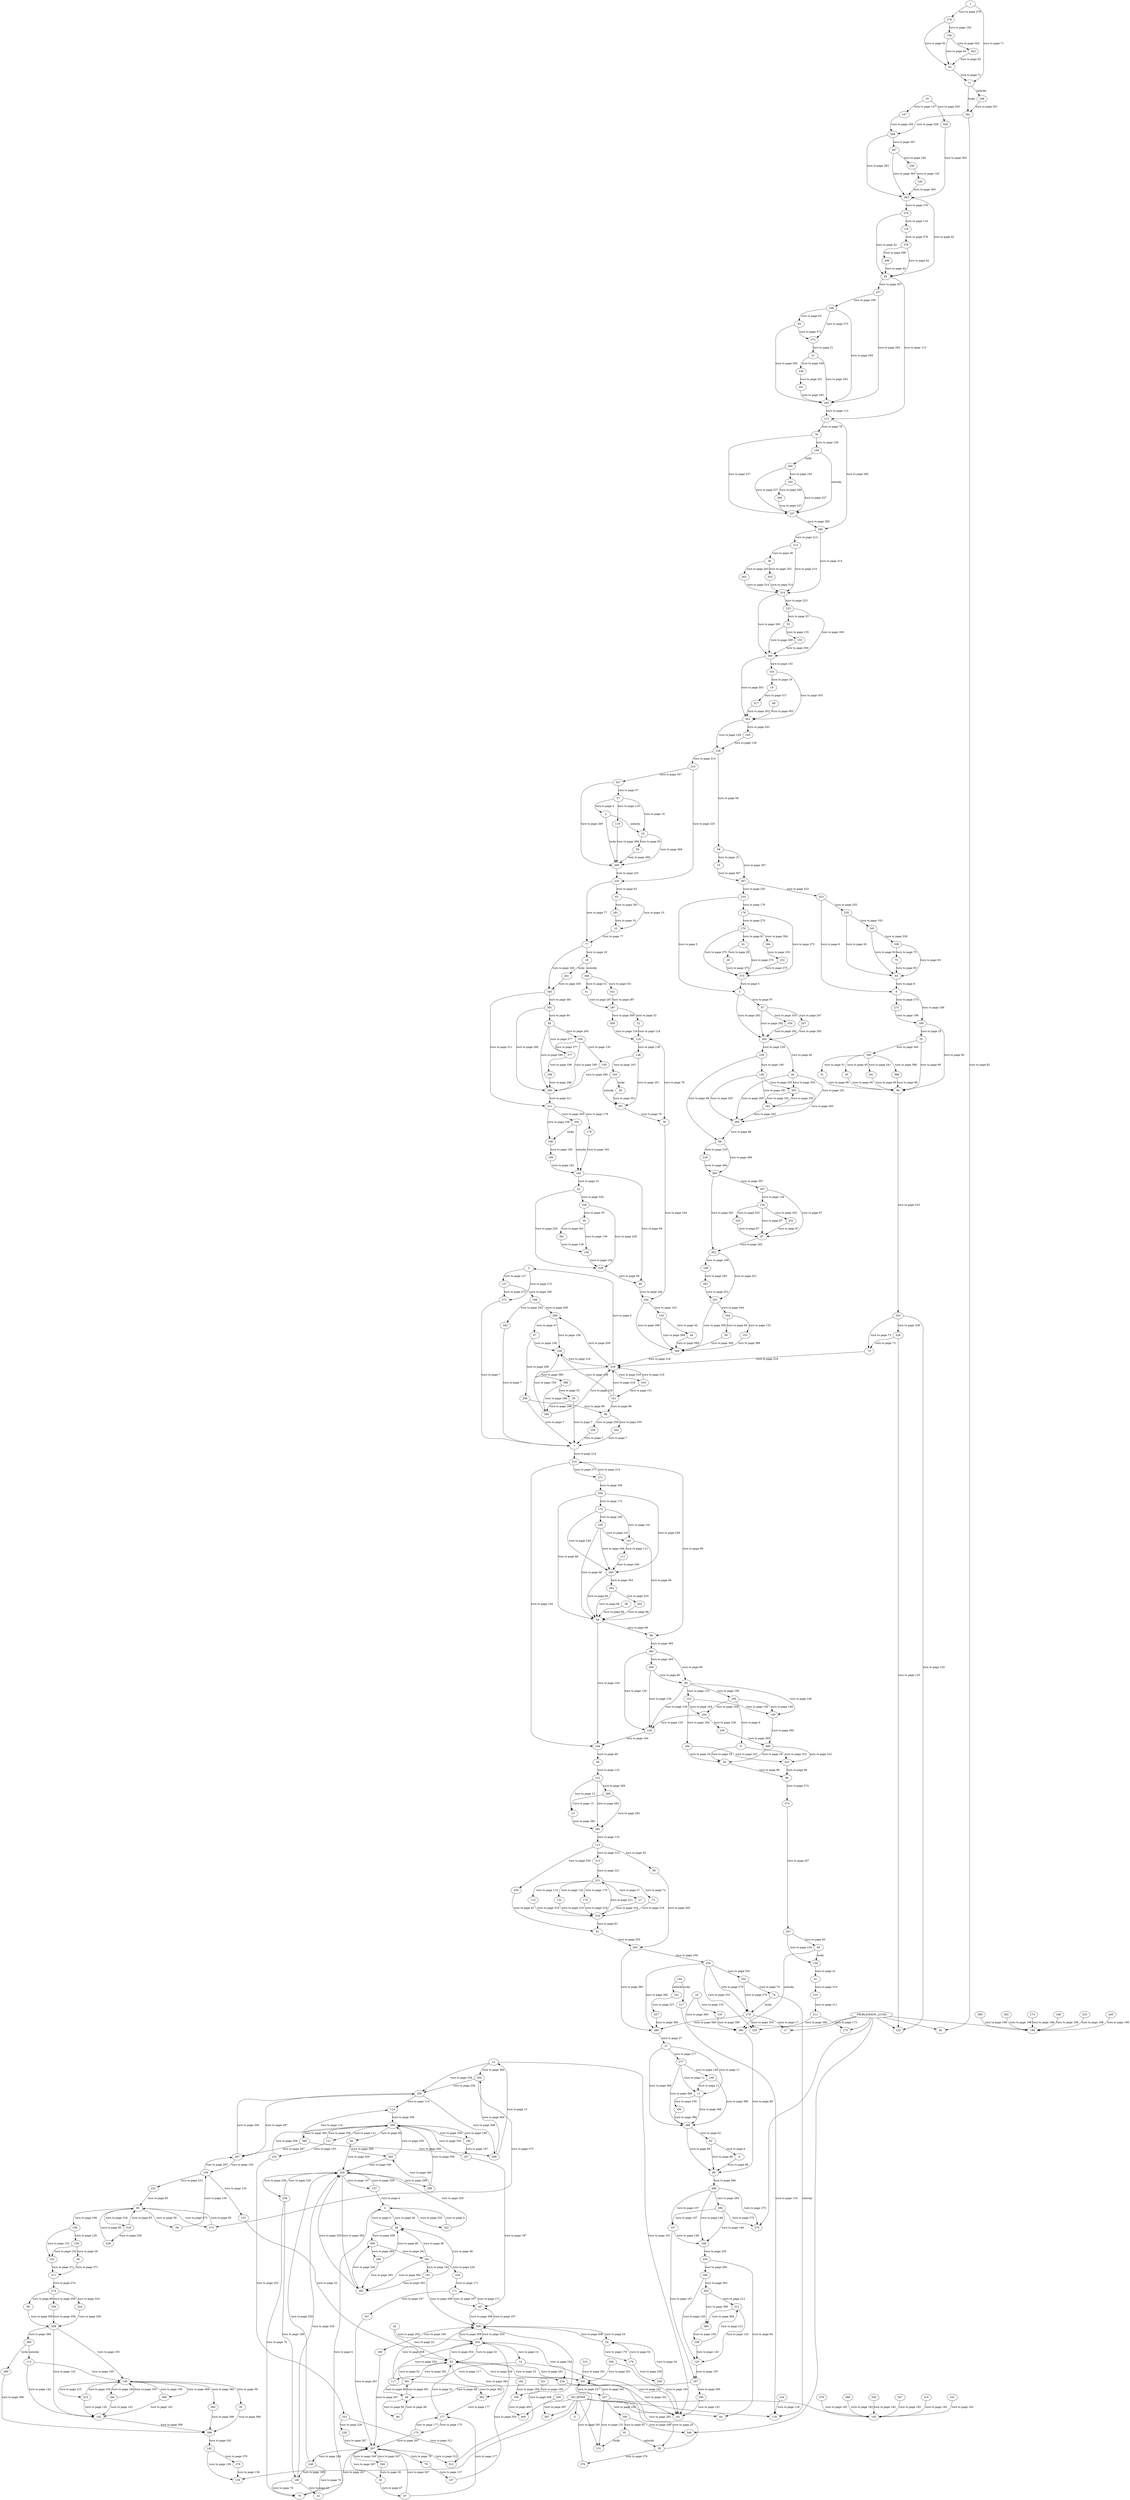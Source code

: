 digraph {
  NO_INTER -> 0
  "1" -> "278" [label="turn to page 278"]
  "1" -> "71" [label="turn to page 71"]
  "2" -> "269" [label="lucky"]
  "2" -> "16" [label="unlucky"]
  "3" -> "272" [label="turn to page 272"]
  "3" -> "127" [label="turn to page 127"]
  "4" -> "46" [label="turn to page 46"]
  "4" -> "332" [label="turn to page 332"]
  "5" -> "292" [label="turn to page 292"]
  "5" -> "97" [label="turn to page 97"]
  "6" -> "89" [label="turn to page 89"]
  "7" -> "214" [label="turn to page 214"]
  "8" -> "189" [label="turn to page 189"]
  "8" -> "273" [label="turn to page 273"]
  "9" -> "322" [label="turn to page 322"]
  "9" -> "34" [label="turn to page 34"]
  "10" -> "77" [label="turn to page 77"]
  "11" -> "366" [label="turn to page 366"]
  "11" -> "250" [label="turn to page 250"]
  "12" -> "364" [label="turn to page 364"]
  "12" -> "256" [label="turn to page 256"]
  "12" -> "161" [label="turn to page 161"]
  "13" -> "282" [label="turn to page 282"]
  "14" -> "117" [label="turn to page 117"]
  "14" -> "161" [label="turn to page 161"]
  "15" -> "367" [label="turn to page 367"]
  "16" -> "269" [label="turn to page 269"]
  "16" -> "50" [label="turn to page 50"]
  PROBLEMATIC_LUCKY -> 17
  "18" -> "261" [label="lucky"]
  "18" -> "348" [label="unlucky"]
  "19" -> "317" [label="turn to page 317"]
  "20" -> "291" [label="turn to page 291"]
  "20" -> "376" [label="turn to page 376"]
  "21" -> "339" [label="turn to page 339"]
  "21" -> "293" [label="turn to page 293"]
  "22" -> "4" [label="turn to page 4"]
  "23" -> "326" [label="turn to page 326"]
  "23" -> "229" [label="turn to page 229"]
  "24" -> "135" [label="turn to page 135"]
  "24" -> "360" [label="turn to page 360"]
  "25" -> "90" [label="turn to page 90"]
  "25" -> "340" [label="turn to page 340"]
  "26" -> "371" [label="turn to page 371"]
  "27" -> "319" [label="turn to page 319"]
  "28" -> "351" [label="turn to page 351"]
  "29" -> "375" [label="turn to page 375"]
  "30" -> "267" [label="turn to page 267"]
  "30" -> "67" [label="turn to page 67"]
  "31" -> "90" [label="turn to page 90"]
  "32" -> "124" [label="turn to page 124"]
  "33" -> "147" [label="turn to page 147"]
  "33" -> "320" [label="turn to page 320"]
  "34" -> "96" [label="turn to page 96"]
  "35" -> "136" [label="turn to page 136"]
  "35" -> "361" [label="turn to page 361"]
  "36" -> "263" [label="turn to page 263"]
  "36" -> "353" [label="turn to page 353"]
  "37" -> "366" [label="turn to page 366"]
  "37" -> "11" [label="turn to page 11"]
  "37" -> "277" [label="turn to page 277"]
  "38" -> "66" [label="turn to page 66"]
  "39" -> "396" [label="turn to page 396"]
  "40" -> "355" [label="turn to page 355"]
  "40" -> "181" [label="turn to page 181"]
  "40" -> "265" [label="turn to page 265"]
  "41" -> "310" [label="turn to page 310"]
  "42" -> "257" [label="turn to page 257"]
  "42" -> "113" [label="turn to page 113"]
  "43" -> "354" [label="turn to page 354"]
  "43" -> "52" [label="turn to page 52"]
  "44" -> "399" [label="turn to page 399"]
  "45" -> "90" [label="turn to page 90"]
  "46" -> "4" [label="turn to page 4"]
  "46" -> "206" [label="turn to page 206"]
  "47" -> "158" [label="turn to page 158"]
  "47" -> "298" [label="turn to page 298"]
  "48" -> "60" [label="turn to page 60"]
  "48" -> "391" [label="turn to page 391"]
  "49" -> "122" [label="turn to page 122"]
  "50" -> "269" [label="turn to page 269"]
  "51" -> "287" [label="turn to page 287"]
  "52" -> "234" [label="turn to page 234"]
  "52" -> "391" [label="turn to page 391"]
  "52" -> "354" [label="turn to page 354"]
  "52" -> "362" [label="turn to page 362"]
  "52" -> "291" [label="turn to page 291"]
  "53" -> "300" [label="turn to page 300"]
  "53" -> "155" [label="turn to page 155"]
  "54" -> "308" [label="turn to page 308"]
  "54" -> "179" [label="turn to page 179"]
  "55" -> "166" [label="turn to page 166"]
  "55" -> "7" [label="turn to page 7"]
  "56" -> "399" [label="turn to page 399"]
  "57" -> "2" [label="turn to page 2"]
  "57" -> "119" [label="turn to page 119"]
  "57" -> "16" [label="turn to page 16"]
  "58" -> "367" [label="turn to page 367"]
  "58" -> "15" [label="turn to page 15"]
  "59" -> "150" [label="turn to page 150"]
  "60" -> "48" [label="turn to page 48"]
  "61" -> "375" [label="turn to page 375"]
  "61" -> "29" [label="turn to page 29"]
  "62" -> "89" [label="turn to page 89"]
  "62" -> "6" [label="turn to page 6"]
  "63" -> "281" [label="turn to page 281"]
  "63" -> "10" [label="turn to page 10"]
  NO_INTER -> 64
  "65" -> "372" [label="turn to page 372"]
  "65" -> "293" [label="turn to page 293"]
  "66" -> "99" [label="turn to page 99"]
  "66" -> "104" [label="turn to page 104"]
  "67" -> "177" [label="turn to page 177"]
  "67" -> "267" [label="turn to page 267"]
  "68" -> "303" [label="turn to page 303"]
  "69" -> "244" [label="turn to page 244"]
  "70" -> "267" [label="turn to page 267"]
  "71" -> "301" [label="lucky"]
  "71" -> "248" [label="unlucky"]
  "72" -> "319" [label="turn to page 319"]
  "73" -> "218" [label="turn to page 218"]
  "74" -> "279" [label="lucky"]
  "74" -> "118" [label="unlucky"]
  "75" -> "93" [label="turn to page 93"]
  "76" -> "244" [label="turn to page 244"]
  "77" -> "345" [label="turn to page 345"]
  "77" -> "18" [label="turn to page 18"]
  "78" -> "159" [label="turn to page 159"]
  "78" -> "237" [label="turn to page 237"]
  "79" -> "137" [label="turn to page 137"]
  "80" -> "195" [label="turn to page 195"]
  "80" -> "129" [label="turn to page 129"]
  "80" -> "123" [label="turn to page 123"]
  "80" -> "140" [label="turn to page 140"]
  "81" -> "205" [label="turn to page 205"]
  PROBLEMATIC_LUCKY -> 82
  "83" -> "154" [label="lucky"]
  "83" -> "360" [label="unlucky"]
  "84" -> "280" [label="turn to page 280"]
  "84" -> "204" [label="turn to page 204"]
  "84" -> "377" [label="turn to page 377"]
  "85" -> "59" [label="turn to page 59"]
  "85" -> "373" [label="turn to page 373"]
  "85" -> "318" [label="turn to page 318"]
  "85" -> "106" [label="turn to page 106"]
  "86" -> "259" [label="turn to page 259"]
  "86" -> "350" [label="turn to page 350"]
  "87" -> "262" [label="turn to page 262"]
  "88" -> "216" [label="turn to page 216"]
  "88" -> "384" [label="turn to page 384"]
  "89" -> "286" [label="turn to page 286"]
  "90" -> "253" [label="turn to page 253"]
  "91" -> "131" [label="lucky"]
  "91" -> "20" [label="unlucky"]
  "92" -> "71" [label="turn to page 71"]
  "93" -> "8" [label="turn to page 8"]
  "94" -> "260" [label="turn to page 260"]
  "94" -> "329" [label="turn to page 329"]
  "95" -> "205" [label="turn to page 205"]
  "96" -> "374" [label="turn to page 374"]
  "97" -> "334" [label="turn to page 334"]
  "97" -> "247" [label="turn to page 247"]
  "97" -> "292" [label="turn to page 292"]
  "98" -> "358" [label="turn to page 358"]
  "99" -> "383" [label="turn to page 383"]
  "100" -> "91" [label="turn to page 91"]
  "100" -> "346" [label="turn to page 346"]
  "101" -> "327" [label="turn to page 327"]
  "102" -> "19" [label="turn to page 19"]
  "102" -> "303" [label="turn to page 303"]
  "103" -> "252" [label="turn to page 252"]
  "103" -> "359" [label="turn to page 359"]
  "104" -> "49" [label="turn to page 49"]
  "105" -> "194" [label="turn to page 194"]
  "105" -> "39" [label="turn to page 39"]
  "105" -> "215" [label="turn to page 215"]
  "105" -> "382" [label="turn to page 382"]
  "105" -> "368" [label="turn to page 368"]
  "106" -> "152" [label="turn to page 152"]
  "106" -> "126" [label="turn to page 126"]
  "107" -> "197" [label="turn to page 197"]
  "107" -> "148" [label="turn to page 148"]
  "108" -> "185" [label="turn to page 185"]
  "109" -> "120" [label="turn to page 120"]
  "109" -> "212" [label="turn to page 212"]
  "110" -> "319" [label="turn to page 319"]
  "111" -> "249" [label="turn to page 249"]
  "112" -> "142" [label="turn to page 142"]
  "112" -> "105" [label="turn to page 105"]
  "113" -> "285" [label="turn to page 285"]
  "113" -> "78" [label="turn to page 78"]
  "114" -> "359" [label="turn to page 359"]
  "115" -> "313" [label="turn to page 313"]
  "115" -> "95" [label="turn to page 95"]
  "115" -> "330" [label="turn to page 330"]
  "116" -> "378" [label="turn to page 378"]
  "117" -> "308" [label="turn to page 308"]
  "117" -> "354" [label="turn to page 354"]
  NO_INTER -> 118
  "119" -> "269" [label="turn to page 269"]
  "120" -> "197" [label="turn to page 197"]
  "121" -> "103" [label="turn to page 103"]
  "121" -> "359" [label="turn to page 359"]
  "122" -> "282" [label="turn to page 282"]
  "122" -> "13" [label="turn to page 13"]
  "122" -> "268" [label="turn to page 268"]
  "123" -> "164" [label="turn to page 164"]
  "123" -> "140" [label="turn to page 140"]
  "123" -> "184" [label="turn to page 184"]
  "124" -> "76" [label="turn to page 76"]
  "124" -> "138" [label="turn to page 138"]
  PROBLEMATIC_LUCKY -> 125
  "126" -> "26" [label="turn to page 26"]
  "126" -> "152" [label="turn to page 152"]
  "127" -> "272" [label="turn to page 272"]
  "127" -> "188" [label="turn to page 188"]
  "128" -> "58" [label="turn to page 58"]
  "128" -> "210" [label="turn to page 210"]
  "129" -> "104" [label="turn to page 104"]
  "130" -> "280" [label="turn to page 280"]
  NO_INTER -> 131
  "132" -> "319" [label="turn to page 319"]
  "133" -> "52" [label="turn to page 52"]
  "134" -> "202" [label="turn to page 202"]
  "134" -> "87" [label="turn to page 87"]
  "134" -> "325" [label="turn to page 325"]
  "135" -> "360" [label="turn to page 360"]
  "136" -> "229" [label="turn to page 229"]
  "137" -> "354" [label="turn to page 354"]
  "138" -> "351" [label="turn to page 351"]
  "138" -> "163" [label="turn to page 163"]
  NO_INTER -> 139
  "140" -> "395" [label="turn to page 395"]
  "141" -> "111" [label="turn to page 111"]
  "141" -> "66" [label="turn to page 66"]
  "142" -> "396" [label="turn to page 396"]
  "143" -> "44" [label="turn to page 44"]
  "143" -> "399" [label="turn to page 399"]
  "144" -> "217" [label="lucky"]
  "144" -> "101" [label="unlucky"]
  "145" -> "363" [label="turn to page 363"]
  "146" -> "366" [label="turn to page 366"]
  "146" -> "11" [label="turn to page 11"]
  "147" -> "208" [label="turn to page 208"]
  "148" -> "230" [label="turn to page 230"]
  "149" -> "355" [label="turn to page 355"]
  "149" -> "181" [label="turn to page 181"]
  "149" -> "265" [label="turn to page 265"]
  "150" -> "133" [label="turn to page 133"]
  "150" -> "297" [label="turn to page 297"]
  "150" -> "222" [label="turn to page 222"]
  "151" -> "158" [label="turn to page 158"]
  "151" -> "86" [label="turn to page 86"]
  "151" -> "218" [label="turn to page 218"]
  "152" -> "371" [label="turn to page 371"]
  "153" -> "399" [label="turn to page 399"]
  "154" -> "41" [label="turn to page 41"]
  "155" -> "300" [label="turn to page 300"]
  "156" -> "92" [label="turn to page 92"]
  "156" -> "343" [label="turn to page 343"]
  "157" -> "329" [label="turn to page 329"]
  "157" -> "4" [label="turn to page 4"]
  "158" -> "218" [label="turn to page 218"]
  "159" -> "365" [label="lucky"]
  "159" -> "237" [label="unlucky"]
  "160" -> "267" [label="turn to page 267"]
  NO_INTER -> 161
  "162" -> "69" [label="turn to page 69"]
  "162" -> "23" [label="turn to page 23"]
  "163" -> "28" [label="lucky"]
  "163" -> "351" [label="unlucky"]
  "164" -> "129" [label="turn to page 129"]
  "164" -> "236" [label="turn to page 236"]
  "165" -> "249" [label="turn to page 249"]
  "165" -> "66" [label="turn to page 66"]
  "165" -> "141" [label="turn to page 141"]
  "166" -> "158" [label="turn to page 158"]
  "166" -> "218" [label="turn to page 218"]
  "167" -> "187" [label="turn to page 187"]
  "167" -> "359" [label="turn to page 359"]
  "168" -> "372" [label="turn to page 372"]
  "168" -> "65" [label="turn to page 65"]
  "168" -> "293" [label="turn to page 293"]
  "169" -> "400" [label="turn to page 400"]
  "170" -> "319" [label="turn to page 319"]
  "171" -> "337" [label="turn to page 337"]
  "171" -> "187" [label="turn to page 187"]
  "172" -> "165" [label="turn to page 165"]
  "172" -> "249" [label="turn to page 249"]
  "172" -> "141" [label="turn to page 141"]
  PROBLEMATIC_LUCKY -> 173
  "174" -> "198" [label="turn to page 198"]
  "175" -> "177" [label="turn to page 177"]
  "175" -> "267" [label="turn to page 267"]
  "176" -> "270" [label="turn to page 270"]
  "176" -> "375" [label="turn to page 375"]
  "177" -> "175" [label="turn to page 175"]
  "177" -> "52" [label="turn to page 52"]
  "178" -> "162" [label="turn to page 162"]
  "179" -> "54" [label="turn to page 54"]
  "179" -> "258" [label="turn to page 258"]
  "180" -> "329" [label="turn to page 329"]
  "180" -> "22" [label="turn to page 22"]
  "180" -> "70" [label="turn to page 70"]
  "181" -> "355" [label="turn to page 355"]
  "181" -> "265" [label="turn to page 265"]
  NO_INTER -> 182
  "183" -> "237" [label="turn to page 237"]
  "183" -> "266" [label="turn to page 266"]
  "184" -> "322" [label="turn to page 322"]
  "184" -> "34" [label="turn to page 34"]
  "185" -> "162" [label="turn to page 162"]
  "186" -> "198" [label="turn to page 198"]
  "187" -> "308" [label="turn to page 308"]
  "187" -> "171" [label="turn to page 171"]
  "188" -> "209" [label="turn to page 209"]
  "188" -> "342" [label="turn to page 342"]
  "189" -> "90" [label="turn to page 90"]
  "189" -> "25" [label="turn to page 25"]
  "190" -> "167" [label="turn to page 167"]
  "190" -> "359" [label="turn to page 359"]
  "191" -> "308" [label="turn to page 308"]
  "191" -> "392" [label="turn to page 392"]
  "191" -> "46" [label="turn to page 46"]
  "192" -> "169" [label="turn to page 169"]
  "193" -> "93" [label="turn to page 93"]
  "193" -> "338" [label="turn to page 338"]
  "194" -> "142" [label="turn to page 142"]
  "194" -> "105" [label="turn to page 105"]
  "195" -> "164" [label="turn to page 164"]
  "195" -> "9" [label="turn to page 9"]
  "195" -> "140" [label="turn to page 140"]
  "196" -> "280" [label="turn to page 280"]
  "197" -> "295" [label="turn to page 295"]
  "197" -> "48" [label="turn to page 48"]
  PROBLEMATIC_LUCKY -> 198
  "199" -> "283" [label="turn to page 283"]
  "200" -> "387" [label="turn to page 387"]
  "201" -> "293" [label="turn to page 293"]
  "202" -> "87" [label="turn to page 87"]
  "203" -> "66" [label="turn to page 66"]
  "204" -> "280" [label="turn to page 280"]
  "204" -> "130" [label="turn to page 130"]
  "204" -> "377" [label="turn to page 377"]
  "205" -> "380" [label="turn to page 380"]
  "205" -> "254" [label="turn to page 254"]
  "206" -> "284" [label="turn to page 284"]
  "206" -> "341" [label="turn to page 341"]
  "207" -> "83" [label="turn to page 83"]
  "207" -> "154" [label="turn to page 154"]
  "208" -> "397" [label="turn to page 397"]
  "208" -> "363" [label="turn to page 363"]
  "209" -> "158" [label="turn to page 158"]
  "209" -> "47" [label="turn to page 47"]
  "210" -> "357" [label="turn to page 357"]
  "210" -> "225" [label="turn to page 225"]
  "211" -> "173" [label="turn to page 173"]
  "211" -> "360" [label="turn to page 360"]
  "212" -> "120" [label="turn to page 120"]
  "212" -> "369" [label="turn to page 369"]
  "213" -> "36" [label="turn to page 36"]
  "213" -> "314" [label="turn to page 314"]
  "214" -> "99" [label="turn to page 99"]
  "214" -> "271" [label="turn to page 271"]
  "214" -> "104" [label="turn to page 104"]
  "215" -> "142" [label="turn to page 142"]
  "215" -> "105" [label="turn to page 105"]
  "216" -> "384" [label="turn to page 384"]
  "217" -> "118" [label="turn to page 118"]
  "218" -> "209" [label="turn to page 209"]
  "218" -> "3" [label="turn to page 3"]
  "218" -> "316" [label="turn to page 316"]
  "218" -> "386" [label="turn to page 386"]
  "219" -> "182" [label="turn to page 182"]
  "220" -> "171" [label="turn to page 171"]
  "221" -> "170" [label="turn to page 170"]
  "221" -> "132" [label="turn to page 132"]
  "221" -> "27" [label="turn to page 27"]
  "221" -> "72" [label="turn to page 72"]
  "221" -> "110" [label="turn to page 110"]
  "222" -> "85" [label="turn to page 85"]
  "223" -> "300" [label="turn to page 300"]
  "223" -> "53" [label="turn to page 53"]
  "224" -> "118" [label="turn to page 118"]
  "225" -> "77" [label="turn to page 77"]
  "225" -> "63" [label="turn to page 63"]
  "226" -> "267" [label="turn to page 267"]
  "227" -> "131" [label="turn to page 131"]
  "227" -> "20" [label="turn to page 20"]
  "227" -> "100" [label="turn to page 100"]
  "227" -> "291" [label="turn to page 291"]
  "228" -> "85" [label="turn to page 85"]
  "229" -> "69" [label="turn to page 69"]
  "230" -> "390" [label="turn to page 390"]
  "230" -> "64" [label="turn to page 64"]
  "231" -> "182" [label="turn to page 182"]
  "232" -> "375" [label="turn to page 375"]
  "233" -> "198" [label="turn to page 198"]
  "234" -> "161" [label="turn to page 161"]
  "235" -> "176" [label="turn to page 176"]
  "235" -> "5" [label="turn to page 5"]
  "236" -> "395" [label="turn to page 395"]
  "237" -> "285" [label="turn to page 285"]
  "238" -> "180" [label="turn to page 180"]
  "238" -> "329" [label="turn to page 329"]
  "238" -> "70" [label="turn to page 70"]
  "239" -> "88" [label="turn to page 88"]
  "239" -> "149" [label="turn to page 149"]
  "240" -> "145" [label="turn to page 145"]
  "241" -> "90" [label="turn to page 90"]
  "242" -> "379" [label="turn to page 379"]
  "242" -> "139" [label="turn to page 139"]
  "243" -> "128" [label="turn to page 128"]
  "244" -> "399" [label="turn to page 399"]
  "244" -> "143" [label="turn to page 143"]
  "245" -> "198" [label="turn to page 198"]
  "246" -> "180" [label="turn to page 180"]
  "246" -> "329" [label="turn to page 329"]
  "246" -> "70" [label="turn to page 70"]
  "247" -> "292" [label="turn to page 292"]
  "248" -> "301" [label="turn to page 301"]
  "249" -> "304" [label="turn to page 304"]
  "249" -> "66" [label="turn to page 66"]
  "250" -> "366" [label="turn to page 366"]
  "251" -> "344" [label="turn to page 344"]
  "251" -> "399" [label="turn to page 399"]
  "252" -> "312" [label="turn to page 312"]
  "252" -> "226" [label="turn to page 226"]
  "253" -> "328" [label="turn to page 328"]
  "253" -> "73" [label="turn to page 73"]
  "253" -> "125" [label="turn to page 125"]
  "254" -> "380" [label="turn to page 380"]
  "254" -> "279" [label="turn to page 279"]
  "254" -> "352" [label="turn to page 352"]
  "254" -> "333" [label="turn to page 333"]
  "255" -> "93" [label="turn to page 93"]
  "255" -> "193" [label="turn to page 193"]
  "256" -> "297" [label="turn to page 297"]
  "256" -> "398" [label="turn to page 398"]
  "256" -> "114" [label="turn to page 114"]
  "257" -> "168" [label="turn to page 168"]
  "257" -> "293" [label="turn to page 293"]
  "258" -> "54" [label="turn to page 54"]
  "259" -> "7" [label="turn to page 7"]
  "260" -> "329" [label="turn to page 329"]
  "260" -> "359" [label="turn to page 359"]
  "261" -> "345" [label="turn to page 345"]
  "262" -> "251" [label="turn to page 251"]
  "262" -> "199" [label="turn to page 199"]
  "263" -> "314" [label="turn to page 314"]
  "264" -> "129" [label="turn to page 129"]
  "264" -> "80" [label="turn to page 80"]
  "265" -> "88" [label="turn to page 88"]
  "266" -> "237" [label="turn to page 237"]
  "267" -> "312" [label="turn to page 312"]
  "267" -> "246" [label="turn to page 246"]
  "267" -> "349" [label="turn to page 349"]
  "267" -> "79" [label="turn to page 79"]
  "268" -> "13" [label="turn to page 13"]
  "268" -> "282" [label="turn to page 282"]
  "269" -> "225" [label="turn to page 225"]
  "270" -> "61" [label="turn to page 61"]
  "270" -> "375" [label="turn to page 375"]
  "270" -> "394" [label="turn to page 394"]
  "271" -> "214" [label="turn to page 214"]
  "271" -> "336" [label="turn to page 336"]
  "272" -> "7" [label="turn to page 7"]
  "273" -> "189" [label="turn to page 189"]
  "274" -> "356" [label="turn to page 356"]
  "274" -> "324" [label="turn to page 324"]
  "274" -> "98" [label="turn to page 98"]
  PROBLEMATIC_LUCKY -> 275
  "276" -> "182" [label="turn to page 182"]
  "277" -> "146" [label="turn to page 146"]
  "277" -> "366" [label="turn to page 366"]
  "277" -> "11" [label="turn to page 11"]
  "278" -> "92" [label="turn to page 92"]
  "278" -> "156" [label="turn to page 156"]
  "279" -> "380" [label="turn to page 380"]
  "279" -> "333" [label="turn to page 333"]
  "279" -> "17" [label="turn to page 17"]
  "280" -> "311" [label="turn to page 311"]
  "281" -> "10" [label="turn to page 10"]
  "282" -> "115" [label="turn to page 115"]
  "283" -> "251" [label="turn to page 251"]
  "284" -> "46" [label="turn to page 46"]
  "284" -> "392" [label="turn to page 392"]
  "285" -> "213" [label="turn to page 213"]
  "285" -> "314" [label="turn to page 314"]
  "286" -> "294" [label="turn to page 294"]
  "286" -> "275" [label="turn to page 275"]
  "286" -> "148" [label="turn to page 148"]
  "286" -> "107" [label="turn to page 107"]
  "287" -> "32" [label="turn to page 32"]
  "287" -> "309" [label="turn to page 309"]
  "288" -> "182" [label="turn to page 182"]
  "289" -> "396" [label="turn to page 396"]
  "290" -> "198" [label="turn to page 198"]
  "291" -> "227" [label="turn to page 227"]
  "291" -> "52" [label="turn to page 52"]
  "292" -> "239" [label="turn to page 239"]
  "292" -> "40" [label="turn to page 40"]
  "293" -> "113" [label="turn to page 113"]
  "294" -> "275" [label="turn to page 275"]
  "294" -> "148" [label="turn to page 148"]
  "294" -> "107" [label="turn to page 107"]
  "295" -> "161" [label="turn to page 161"]
  "296" -> "42" [label="turn to page 42"]
  "297" -> "150" [label="turn to page 150"]
  "297" -> "256" [label="turn to page 256"]
  "298" -> "86" [label="turn to page 86"]
  "298" -> "7" [label="turn to page 7"]
  "299" -> "260" [label="turn to page 260"]
  "299" -> "359" [label="turn to page 359"]
  "300" -> "102" [label="turn to page 102"]
  "300" -> "303" [label="turn to page 303"]
  "301" -> "82" [label="turn to page 82"]
  "301" -> "208" [label="turn to page 208"]
  "302" -> "198" [label="turn to page 198"]
  "303" -> "128" [label="turn to page 128"]
  "303" -> "243" [label="turn to page 243"]
  "304" -> "203" [label="turn to page 203"]
  "304" -> "66" [label="turn to page 66"]
  "305" -> "108" [label="lucky"]
  "305" -> "162" [label="unlucky"]
  "306" -> "161" [label="turn to page 161"]
  "306" -> "291" [label="turn to page 291"]
  "307" -> "87" [label="turn to page 87"]
  "307" -> "134" [label="turn to page 134"]
  "308" -> "54" [label="turn to page 54"]
  "308" -> "354" [label="turn to page 354"]
  "308" -> "160" [label="turn to page 160"]
  "308" -> "187" [label="turn to page 187"]
  "309" -> "124" [label="turn to page 124"]
  "310" -> "211" [label="turn to page 211"]
  "311" -> "108" [label="turn to page 108"]
  "311" -> "305" [label="turn to page 305"]
  "311" -> "178" [label="turn to page 178"]
  "312" -> "308" [label="turn to page 308"]
  "313" -> "221" [label="turn to page 221"]
  "314" -> "300" [label="turn to page 300"]
  "314" -> "223" [label="turn to page 223"]
  "315" -> "291" [label="turn to page 291"]
  "316" -> "151" [label="turn to page 151"]
  "316" -> "218" [label="turn to page 218"]
  "317" -> "303" [label="turn to page 303"]
  "318" -> "228" [label="turn to page 228"]
  "318" -> "85" [label="turn to page 85"]
  "319" -> "81" [label="turn to page 81"]
  "319" -> "221" [label="turn to page 221"]
  "320" -> "363" [label="turn to page 363"]
  "321" -> "169" [label="turn to page 169"]
  "322" -> "96" [label="turn to page 96"]
  "323" -> "8" [label="turn to page 8"]
  "323" -> "255" [label="turn to page 255"]
  "324" -> "358" [label="turn to page 358"]
  "325" -> "87" [label="turn to page 87"]
  "326" -> "229" [label="turn to page 229"]
  "326" -> "35" [label="turn to page 35"]
  "327" -> "380" [label="turn to page 380"]
  "328" -> "73" [label="turn to page 73"]
  "328" -> "125" [label="turn to page 125"]
  "329" -> "392" [label="turn to page 392"]
  "329" -> "238" [label="turn to page 238"]
  "329" -> "157" [label="turn to page 157"]
  "329" -> "299" [label="turn to page 299"]
  "330" -> "81" [label="turn to page 81"]
  "331" -> "287" [label="turn to page 287"]
  "332" -> "329" [label="turn to page 329"]
  "332" -> "4" [label="turn to page 4"]
  PROBLEMATIC_LUCKY -> 333
  "334" -> "292" [label="turn to page 292"]
  "335" -> "182" [label="turn to page 182"]
  "336" -> "249" [label="turn to page 249"]
  "336" -> "172" [label="turn to page 172"]
  "336" -> "66" [label="turn to page 66"]
  "337" -> "267" [label="turn to page 267"]
  "338" -> "75" [label="turn to page 75"]
  "338" -> "93" [label="turn to page 93"]
  "339" -> "201" [label="turn to page 201"]
  "340" -> "388" [label="turn to page 388"]
  "340" -> "31" [label="turn to page 31"]
  "340" -> "45" [label="turn to page 45"]
  "340" -> "241" [label="turn to page 241"]
  "341" -> "46" [label="turn to page 46"]
  "341" -> "392" [label="turn to page 392"]
  "341" -> "191" [label="turn to page 191"]
  "341" -> "220" [label="turn to page 220"]
  "342" -> "7" [label="turn to page 7"]
  "343" -> "92" [label="turn to page 92"]
  "344" -> "153" [label="turn to page 153"]
  "344" -> "56" [label="turn to page 56"]
  "345" -> "381" [label="turn to page 381"]
  "345" -> "311" [label="turn to page 311"]
  PROBLEMATIC_LUCKY -> 346
  "347" -> "182" [label="turn to page 182"]
  "348" -> "51" [label="turn to page 51"]
  "348" -> "331" [label="turn to page 331"]
  "349" -> "30" [label="turn to page 30"]
  "349" -> "267" [label="turn to page 267"]
  "350" -> "7" [label="turn to page 7"]
  "351" -> "76" [label="turn to page 76"]
  "352" -> "279" [label="turn to page 279"]
  "352" -> "74" [label="turn to page 74"]
  "353" -> "314" [label="turn to page 314"]
  "354" -> "308" [label="turn to page 308"]
  "354" -> "234" [label="turn to page 234"]
  "354" -> "14" [label="turn to page 14"]
  "354" -> "52" [label="turn to page 52"]
  "355" -> "181" [label="turn to page 181"]
  "355" -> "265" [label="turn to page 265"]
  "356" -> "358" [label="turn to page 358"]
  "357" -> "269" [label="turn to page 269"]
  "357" -> "57" [label="turn to page 57"]
  "358" -> "389" [label="turn to page 389"]
  "358" -> "142" [label="turn to page 142"]
  "358" -> "105" [label="turn to page 105"]
  "359" -> "121" [label="turn to page 121"]
  "359" -> "385" [label="turn to page 385"]
  "359" -> "190" [label="turn to page 190"]
  "359" -> "94" [label="turn to page 94"]
  "360" -> "89" [label="turn to page 89"]
  "361" -> "136" [label="turn to page 136"]
  "362" -> "177" [label="turn to page 177"]
  "363" -> "370" [label="turn to page 370"]
  "363" -> "42" [label="turn to page 42"]
  "364" -> "373" [label="turn to page 373"]
  "364" -> "256" [label="turn to page 256"]
  "365" -> "183" [label="turn to page 183"]
  "365" -> "237" [label="turn to page 237"]
  "366" -> "62" [label="turn to page 62"]
  "366" -> "89" [label="turn to page 89"]
  "367" -> "235" [label="turn to page 235"]
  "367" -> "323" [label="turn to page 323"]
  "368" -> "142" [label="turn to page 142"]
  "368" -> "105" [label="turn to page 105"]
  "369" -> "109" [label="turn to page 109"]
  "370" -> "116" [label="turn to page 116"]
  "370" -> "42" [label="turn to page 42"]
  "371" -> "274" [label="turn to page 274"]
  "372" -> "21" [label="turn to page 21"]
  "373" -> "85" [label="turn to page 85"]
  "374" -> "207" [label="turn to page 207"]
  "375" -> "5" [label="turn to page 5"]
  "376" -> "291" [label="turn to page 291"]
  "377" -> "196" [label="turn to page 196"]
  "378" -> "296" [label="turn to page 296"]
  "378" -> "42" [label="turn to page 42"]
  "379" -> "139" [label="turn to page 139"]
  "380" -> "37" [label="turn to page 37"]
  "381" -> "280" [label="turn to page 280"]
  "381" -> "84" [label="turn to page 84"]
  "382" -> "396" [label="turn to page 396"]
  "383" -> "129" [label="turn to page 129"]
  "383" -> "80" [label="turn to page 80"]
  "383" -> "264" [label="turn to page 264"]
  "384" -> "262" [label="turn to page 262"]
  "384" -> "307" [label="turn to page 307"]
  "385" -> "114" [label="turn to page 114"]
  "385" -> "398" [label="turn to page 398"]
  "385" -> "297" [label="turn to page 297"]
  "386" -> "55" [label="turn to page 55"]
  "386" -> "166" [label="turn to page 166"]
  NO_INTER -> 387
  "388" -> "90" [label="turn to page 90"]
  "389" -> "289" [label="lucky"]
  "389" -> "112" [label="unlucky"]
  "390" -> "120" [label="turn to page 120"]
  "390" -> "393" [label="turn to page 393"]
  "391" -> "362" [label="turn to page 362"]
  "391" -> "48" [label="turn to page 48"]
  "391" -> "52" [label="turn to page 52"]
  "392" -> "329" [label="turn to page 329"]
  "392" -> "206" [label="turn to page 206"]
  "393" -> "212" [label="turn to page 212"]
  "393" -> "369" [label="turn to page 369"]
  "394" -> "232" [label="turn to page 232"]
  "395" -> "322" [label="turn to page 322"]
  "395" -> "34" [label="turn to page 34"]
  "396" -> "242" [label="turn to page 242"]
  "397" -> "240" [label="turn to page 240"]
  "397" -> "363" [label="turn to page 363"]
  "398" -> "364" [label="turn to page 364"]
  "398" -> "12" [label="turn to page 12"]
  "399" -> "218" [label="turn to page 218"]
  NO_INTER -> 400
}